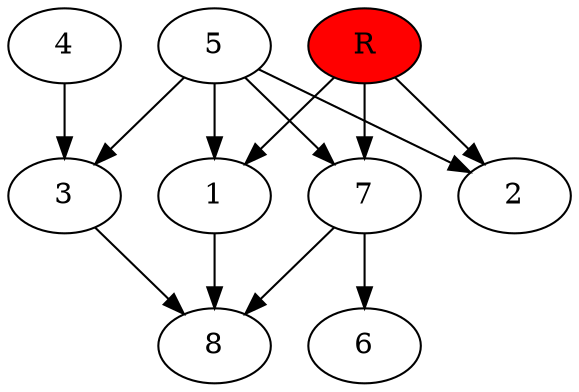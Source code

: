 digraph prb47594 {
	1
	2
	3
	4
	5
	6
	7
	8
	R [fillcolor="#ff0000" style=filled]
	1 -> 8
	3 -> 8
	4 -> 3
	5 -> 1
	5 -> 2
	5 -> 3
	5 -> 7
	7 -> 6
	7 -> 8
	R -> 1
	R -> 2
	R -> 7
}
